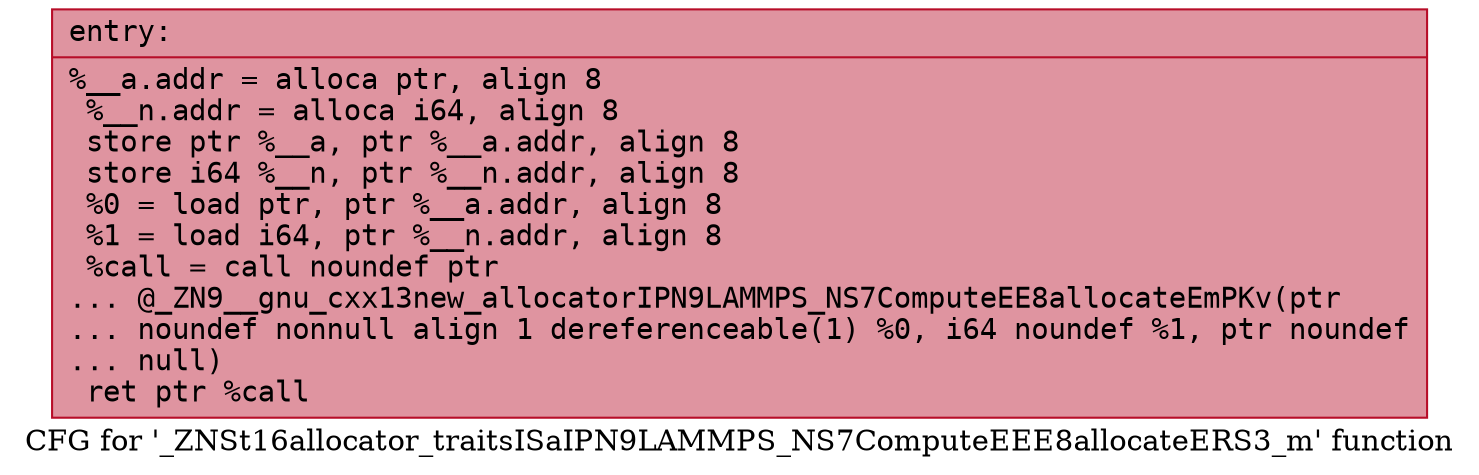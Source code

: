 digraph "CFG for '_ZNSt16allocator_traitsISaIPN9LAMMPS_NS7ComputeEEE8allocateERS3_m' function" {
	label="CFG for '_ZNSt16allocator_traitsISaIPN9LAMMPS_NS7ComputeEEE8allocateERS3_m' function";

	Node0x561f1658dd50 [shape=record,color="#b70d28ff", style=filled, fillcolor="#b70d2870" fontname="Courier",label="{entry:\l|  %__a.addr = alloca ptr, align 8\l  %__n.addr = alloca i64, align 8\l  store ptr %__a, ptr %__a.addr, align 8\l  store i64 %__n, ptr %__n.addr, align 8\l  %0 = load ptr, ptr %__a.addr, align 8\l  %1 = load i64, ptr %__n.addr, align 8\l  %call = call noundef ptr\l... @_ZN9__gnu_cxx13new_allocatorIPN9LAMMPS_NS7ComputeEE8allocateEmPKv(ptr\l... noundef nonnull align 1 dereferenceable(1) %0, i64 noundef %1, ptr noundef\l... null)\l  ret ptr %call\l}"];
}
